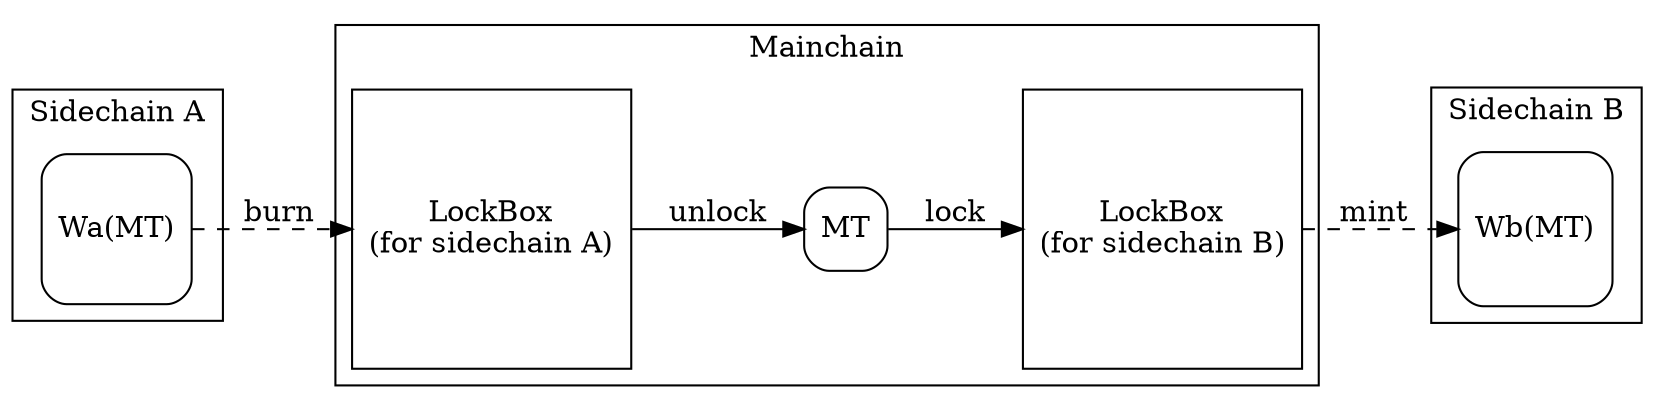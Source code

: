 digraph {
  node [shape=square]
  rankdir=LR

  subgraph cluster_mainchain {
    label="Mainchain"

    mt [label = "MT", style = "rounded"]

    m_lb_a [ label = "LockBox\n(for sidechain A)"]
    m_lb_b [ label = "LockBox\n(for sidechain B)"]
  }

  subgraph cluster_sidechain_a {
    label="Sidechain A"
    wa_mt [label = "Wa(MT)", style = "rounded"]
  }

  subgraph cluster_sidechain_b {
    label="Sidechain B"
    wb_mt [label = "Wb(MT)", style = "rounded"]
  }

  wa_mt -> m_lb_a [label = "burn", style = "dashed"]
  m_lb_a -> mt [label = "unlock"]

  mt -> m_lb_b [label = "lock"]
  m_lb_b -> wb_mt [label = "mint", style = "dashed"]

}
